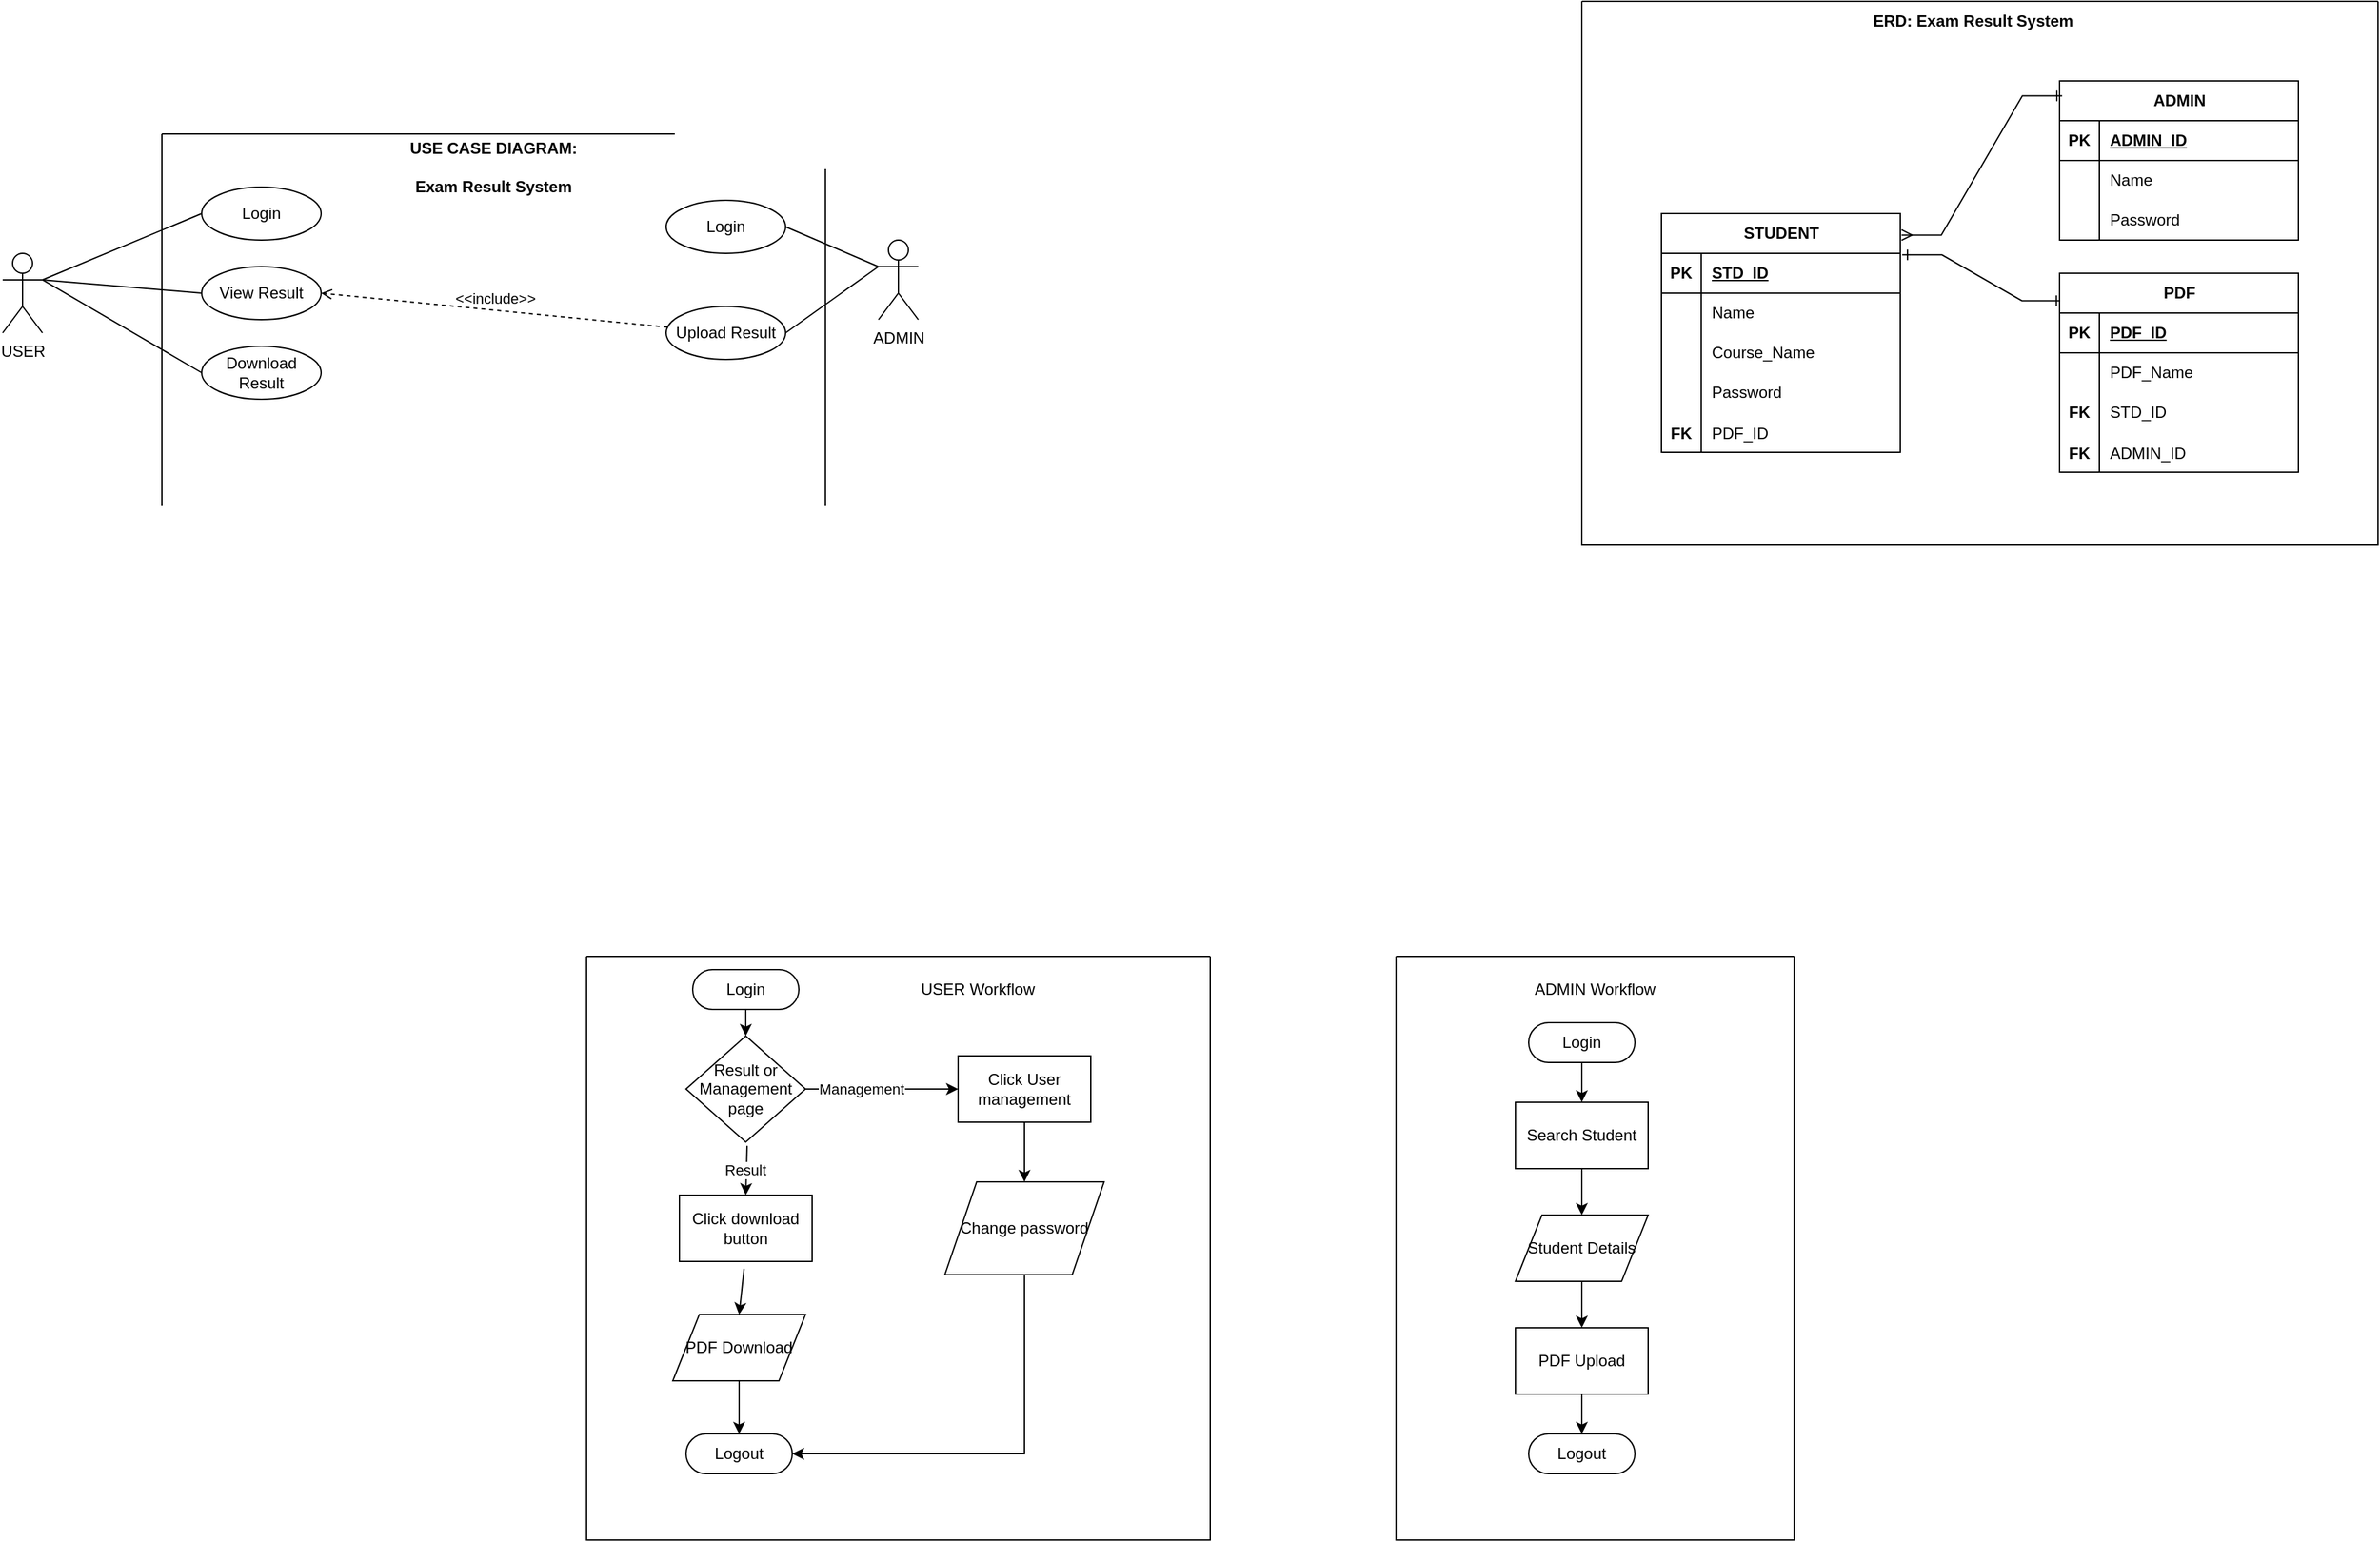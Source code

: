 <mxfile version="21.6.1" type="device">
  <diagram name="Page-1" id="sOL_2JgVbMNOfDhCaAAe">
    <mxGraphModel dx="1720" dy="828" grid="1" gridSize="10" guides="1" tooltips="1" connect="1" arrows="1" fold="1" page="1" pageScale="1" pageWidth="3300" pageHeight="4681" math="0" shadow="0">
      <root>
        <mxCell id="0" />
        <mxCell id="1" parent="0" />
        <mxCell id="tdtGNlRz05rMyrhpuSqK-1" value="" style="swimlane;startSize=0;movable=1;resizable=1;rotatable=1;deletable=1;editable=1;locked=0;connectable=1;" vertex="1" parent="1">
          <mxGeometry x="360" y="240" width="500" height="300" as="geometry" />
        </mxCell>
        <mxCell id="tdtGNlRz05rMyrhpuSqK-7" value="Login" style="ellipse;whiteSpace=wrap;html=1;movable=1;resizable=1;rotatable=1;deletable=1;editable=1;locked=0;connectable=1;" vertex="1" parent="tdtGNlRz05rMyrhpuSqK-1">
          <mxGeometry x="30" y="40" width="90" height="40" as="geometry" />
        </mxCell>
        <mxCell id="tdtGNlRz05rMyrhpuSqK-9" value="Download Result" style="ellipse;whiteSpace=wrap;html=1;movable=1;resizable=1;rotatable=1;deletable=1;editable=1;locked=0;connectable=1;" vertex="1" parent="tdtGNlRz05rMyrhpuSqK-1">
          <mxGeometry x="30" y="160" width="90" height="40" as="geometry" />
        </mxCell>
        <mxCell id="tdtGNlRz05rMyrhpuSqK-11" value="Login" style="ellipse;whiteSpace=wrap;html=1;movable=1;resizable=1;rotatable=1;deletable=1;editable=1;locked=0;connectable=1;" vertex="1" parent="tdtGNlRz05rMyrhpuSqK-1">
          <mxGeometry x="380" y="50" width="90" height="40" as="geometry" />
        </mxCell>
        <mxCell id="tdtGNlRz05rMyrhpuSqK-12" value="Upload Result" style="ellipse;whiteSpace=wrap;html=1;movable=1;resizable=1;rotatable=1;deletable=1;editable=1;locked=0;connectable=1;" vertex="1" parent="tdtGNlRz05rMyrhpuSqK-1">
          <mxGeometry x="380" y="130" width="90" height="40" as="geometry" />
        </mxCell>
        <mxCell id="tdtGNlRz05rMyrhpuSqK-17" value="&lt;b&gt;USE CASE DIAGRAM:&lt;br&gt;&lt;br&gt;Exam Result System&lt;/b&gt;" style="text;html=1;strokeColor=none;fillColor=none;align=center;verticalAlign=middle;whiteSpace=wrap;rounded=0;movable=1;resizable=1;rotatable=1;deletable=1;editable=1;locked=0;connectable=1;" vertex="1" parent="tdtGNlRz05rMyrhpuSqK-1">
          <mxGeometry x="170" y="10" width="160" height="30" as="geometry" />
        </mxCell>
        <mxCell id="tdtGNlRz05rMyrhpuSqK-18" value="&amp;lt;&amp;lt;include&amp;gt;&amp;gt;" style="html=1;verticalAlign=bottom;labelBackgroundColor=none;endArrow=open;endFill=0;dashed=1;rounded=0;entryX=1;entryY=0.5;entryDx=0;entryDy=0;movable=1;resizable=1;rotatable=1;deletable=1;editable=1;locked=0;connectable=1;" edge="1" parent="tdtGNlRz05rMyrhpuSqK-1" source="tdtGNlRz05rMyrhpuSqK-12" target="tdtGNlRz05rMyrhpuSqK-19">
          <mxGeometry width="160" relative="1" as="geometry">
            <mxPoint x="200" y="180" as="sourcePoint" />
            <mxPoint x="360" y="180" as="targetPoint" />
          </mxGeometry>
        </mxCell>
        <mxCell id="tdtGNlRz05rMyrhpuSqK-19" value="View Result" style="ellipse;whiteSpace=wrap;html=1;movable=1;resizable=1;rotatable=1;deletable=1;editable=1;locked=0;connectable=1;" vertex="1" parent="tdtGNlRz05rMyrhpuSqK-1">
          <mxGeometry x="30" y="100" width="90" height="40" as="geometry" />
        </mxCell>
        <mxCell id="tdtGNlRz05rMyrhpuSqK-3" value="USER" style="shape=umlActor;verticalLabelPosition=bottom;verticalAlign=top;html=1;outlineConnect=0;" vertex="1" parent="1">
          <mxGeometry x="240" y="330" width="30" height="60" as="geometry" />
        </mxCell>
        <mxCell id="tdtGNlRz05rMyrhpuSqK-6" value="ADMIN" style="shape=umlActor;verticalLabelPosition=bottom;verticalAlign=top;html=1;outlineConnect=0;movable=1;resizable=1;rotatable=1;deletable=1;editable=1;locked=0;connectable=1;" vertex="1" parent="1">
          <mxGeometry x="900" y="320" width="30" height="60" as="geometry" />
        </mxCell>
        <mxCell id="tdtGNlRz05rMyrhpuSqK-13" value="" style="endArrow=none;html=1;rounded=0;entryX=0;entryY=0.5;entryDx=0;entryDy=0;exitX=1;exitY=0.333;exitDx=0;exitDy=0;exitPerimeter=0;" edge="1" parent="1" source="tdtGNlRz05rMyrhpuSqK-3" target="tdtGNlRz05rMyrhpuSqK-7">
          <mxGeometry width="50" height="50" relative="1" as="geometry">
            <mxPoint x="210" y="530" as="sourcePoint" />
            <mxPoint x="260" y="480" as="targetPoint" />
          </mxGeometry>
        </mxCell>
        <mxCell id="tdtGNlRz05rMyrhpuSqK-14" value="" style="endArrow=none;html=1;rounded=0;entryX=0;entryY=0.5;entryDx=0;entryDy=0;exitX=1;exitY=0.333;exitDx=0;exitDy=0;exitPerimeter=0;" edge="1" parent="1" source="tdtGNlRz05rMyrhpuSqK-3" target="tdtGNlRz05rMyrhpuSqK-9">
          <mxGeometry width="50" height="50" relative="1" as="geometry">
            <mxPoint x="250" y="510" as="sourcePoint" />
            <mxPoint x="300" y="460" as="targetPoint" />
          </mxGeometry>
        </mxCell>
        <mxCell id="tdtGNlRz05rMyrhpuSqK-15" value="" style="endArrow=none;html=1;rounded=0;entryX=1;entryY=0.5;entryDx=0;entryDy=0;exitX=0;exitY=0.333;exitDx=0;exitDy=0;exitPerimeter=0;movable=1;resizable=1;rotatable=1;deletable=1;editable=1;locked=0;connectable=1;" edge="1" parent="1" source="tdtGNlRz05rMyrhpuSqK-6" target="tdtGNlRz05rMyrhpuSqK-11">
          <mxGeometry width="50" height="50" relative="1" as="geometry">
            <mxPoint x="940" y="530" as="sourcePoint" />
            <mxPoint x="990" y="480" as="targetPoint" />
          </mxGeometry>
        </mxCell>
        <mxCell id="tdtGNlRz05rMyrhpuSqK-16" value="" style="endArrow=none;html=1;rounded=0;entryX=1;entryY=0.5;entryDx=0;entryDy=0;exitX=0;exitY=0.333;exitDx=0;exitDy=0;exitPerimeter=0;movable=1;resizable=1;rotatable=1;deletable=1;editable=1;locked=0;connectable=1;" edge="1" parent="1" source="tdtGNlRz05rMyrhpuSqK-6" target="tdtGNlRz05rMyrhpuSqK-12">
          <mxGeometry width="50" height="50" relative="1" as="geometry">
            <mxPoint x="920" y="600" as="sourcePoint" />
            <mxPoint x="970" y="550" as="targetPoint" />
          </mxGeometry>
        </mxCell>
        <mxCell id="tdtGNlRz05rMyrhpuSqK-20" value="" style="endArrow=none;html=1;rounded=0;entryX=0;entryY=0.5;entryDx=0;entryDy=0;exitX=1;exitY=0.333;exitDx=0;exitDy=0;exitPerimeter=0;" edge="1" parent="1" source="tdtGNlRz05rMyrhpuSqK-3" target="tdtGNlRz05rMyrhpuSqK-19">
          <mxGeometry width="50" height="50" relative="1" as="geometry">
            <mxPoint x="180" y="530" as="sourcePoint" />
            <mxPoint x="230" y="480" as="targetPoint" />
          </mxGeometry>
        </mxCell>
        <mxCell id="tdtGNlRz05rMyrhpuSqK-23" value="STUDENT" style="shape=table;startSize=30;container=1;collapsible=1;childLayout=tableLayout;fixedRows=1;rowLines=0;fontStyle=1;align=center;resizeLast=1;html=1;" vertex="1" parent="1">
          <mxGeometry x="1490" y="300" width="180" height="180" as="geometry" />
        </mxCell>
        <mxCell id="tdtGNlRz05rMyrhpuSqK-24" value="" style="shape=tableRow;horizontal=0;startSize=0;swimlaneHead=0;swimlaneBody=0;fillColor=none;collapsible=0;dropTarget=0;points=[[0,0.5],[1,0.5]];portConstraint=eastwest;top=0;left=0;right=0;bottom=1;" vertex="1" parent="tdtGNlRz05rMyrhpuSqK-23">
          <mxGeometry y="30" width="180" height="30" as="geometry" />
        </mxCell>
        <mxCell id="tdtGNlRz05rMyrhpuSqK-25" value="PK" style="shape=partialRectangle;connectable=0;fillColor=none;top=0;left=0;bottom=0;right=0;fontStyle=1;overflow=hidden;whiteSpace=wrap;html=1;" vertex="1" parent="tdtGNlRz05rMyrhpuSqK-24">
          <mxGeometry width="30" height="30" as="geometry">
            <mxRectangle width="30" height="30" as="alternateBounds" />
          </mxGeometry>
        </mxCell>
        <mxCell id="tdtGNlRz05rMyrhpuSqK-26" value="STD_ID" style="shape=partialRectangle;connectable=0;fillColor=none;top=0;left=0;bottom=0;right=0;align=left;spacingLeft=6;fontStyle=5;overflow=hidden;whiteSpace=wrap;html=1;" vertex="1" parent="tdtGNlRz05rMyrhpuSqK-24">
          <mxGeometry x="30" width="150" height="30" as="geometry">
            <mxRectangle width="150" height="30" as="alternateBounds" />
          </mxGeometry>
        </mxCell>
        <mxCell id="tdtGNlRz05rMyrhpuSqK-27" value="" style="shape=tableRow;horizontal=0;startSize=0;swimlaneHead=0;swimlaneBody=0;fillColor=none;collapsible=0;dropTarget=0;points=[[0,0.5],[1,0.5]];portConstraint=eastwest;top=0;left=0;right=0;bottom=0;" vertex="1" parent="tdtGNlRz05rMyrhpuSqK-23">
          <mxGeometry y="60" width="180" height="30" as="geometry" />
        </mxCell>
        <mxCell id="tdtGNlRz05rMyrhpuSqK-28" value="" style="shape=partialRectangle;connectable=0;fillColor=none;top=0;left=0;bottom=0;right=0;editable=1;overflow=hidden;whiteSpace=wrap;html=1;" vertex="1" parent="tdtGNlRz05rMyrhpuSqK-27">
          <mxGeometry width="30" height="30" as="geometry">
            <mxRectangle width="30" height="30" as="alternateBounds" />
          </mxGeometry>
        </mxCell>
        <mxCell id="tdtGNlRz05rMyrhpuSqK-29" value="Name" style="shape=partialRectangle;connectable=0;fillColor=none;top=0;left=0;bottom=0;right=0;align=left;spacingLeft=6;overflow=hidden;whiteSpace=wrap;html=1;" vertex="1" parent="tdtGNlRz05rMyrhpuSqK-27">
          <mxGeometry x="30" width="150" height="30" as="geometry">
            <mxRectangle width="150" height="30" as="alternateBounds" />
          </mxGeometry>
        </mxCell>
        <mxCell id="tdtGNlRz05rMyrhpuSqK-30" value="" style="shape=tableRow;horizontal=0;startSize=0;swimlaneHead=0;swimlaneBody=0;fillColor=none;collapsible=0;dropTarget=0;points=[[0,0.5],[1,0.5]];portConstraint=eastwest;top=0;left=0;right=0;bottom=0;" vertex="1" parent="tdtGNlRz05rMyrhpuSqK-23">
          <mxGeometry y="90" width="180" height="30" as="geometry" />
        </mxCell>
        <mxCell id="tdtGNlRz05rMyrhpuSqK-31" value="" style="shape=partialRectangle;connectable=0;fillColor=none;top=0;left=0;bottom=0;right=0;editable=1;overflow=hidden;whiteSpace=wrap;html=1;" vertex="1" parent="tdtGNlRz05rMyrhpuSqK-30">
          <mxGeometry width="30" height="30" as="geometry">
            <mxRectangle width="30" height="30" as="alternateBounds" />
          </mxGeometry>
        </mxCell>
        <mxCell id="tdtGNlRz05rMyrhpuSqK-32" value="Course_Name" style="shape=partialRectangle;connectable=0;fillColor=none;top=0;left=0;bottom=0;right=0;align=left;spacingLeft=6;overflow=hidden;whiteSpace=wrap;html=1;" vertex="1" parent="tdtGNlRz05rMyrhpuSqK-30">
          <mxGeometry x="30" width="150" height="30" as="geometry">
            <mxRectangle width="150" height="30" as="alternateBounds" />
          </mxGeometry>
        </mxCell>
        <mxCell id="tdtGNlRz05rMyrhpuSqK-33" value="" style="shape=tableRow;horizontal=0;startSize=0;swimlaneHead=0;swimlaneBody=0;fillColor=none;collapsible=0;dropTarget=0;points=[[0,0.5],[1,0.5]];portConstraint=eastwest;top=0;left=0;right=0;bottom=0;" vertex="1" parent="tdtGNlRz05rMyrhpuSqK-23">
          <mxGeometry y="120" width="180" height="30" as="geometry" />
        </mxCell>
        <mxCell id="tdtGNlRz05rMyrhpuSqK-34" value="" style="shape=partialRectangle;connectable=0;fillColor=none;top=0;left=0;bottom=0;right=0;editable=1;overflow=hidden;whiteSpace=wrap;html=1;" vertex="1" parent="tdtGNlRz05rMyrhpuSqK-33">
          <mxGeometry width="30" height="30" as="geometry">
            <mxRectangle width="30" height="30" as="alternateBounds" />
          </mxGeometry>
        </mxCell>
        <mxCell id="tdtGNlRz05rMyrhpuSqK-35" value="Password" style="shape=partialRectangle;connectable=0;fillColor=none;top=0;left=0;bottom=0;right=0;align=left;spacingLeft=6;overflow=hidden;whiteSpace=wrap;html=1;" vertex="1" parent="tdtGNlRz05rMyrhpuSqK-33">
          <mxGeometry x="30" width="150" height="30" as="geometry">
            <mxRectangle width="150" height="30" as="alternateBounds" />
          </mxGeometry>
        </mxCell>
        <mxCell id="tdtGNlRz05rMyrhpuSqK-62" value="" style="shape=tableRow;horizontal=0;startSize=0;swimlaneHead=0;swimlaneBody=0;fillColor=none;collapsible=0;dropTarget=0;points=[[0,0.5],[1,0.5]];portConstraint=eastwest;top=0;left=0;right=0;bottom=0;" vertex="1" parent="tdtGNlRz05rMyrhpuSqK-23">
          <mxGeometry y="150" width="180" height="30" as="geometry" />
        </mxCell>
        <mxCell id="tdtGNlRz05rMyrhpuSqK-63" value="FK" style="shape=partialRectangle;connectable=0;fillColor=none;top=0;left=0;bottom=0;right=0;editable=1;overflow=hidden;fontStyle=1" vertex="1" parent="tdtGNlRz05rMyrhpuSqK-62">
          <mxGeometry width="30" height="30" as="geometry">
            <mxRectangle width="30" height="30" as="alternateBounds" />
          </mxGeometry>
        </mxCell>
        <mxCell id="tdtGNlRz05rMyrhpuSqK-64" value="PDF_ID" style="shape=partialRectangle;connectable=0;fillColor=none;top=0;left=0;bottom=0;right=0;align=left;spacingLeft=6;overflow=hidden;" vertex="1" parent="tdtGNlRz05rMyrhpuSqK-62">
          <mxGeometry x="30" width="150" height="30" as="geometry">
            <mxRectangle width="150" height="30" as="alternateBounds" />
          </mxGeometry>
        </mxCell>
        <mxCell id="tdtGNlRz05rMyrhpuSqK-36" value="ADMIN" style="shape=table;startSize=30;container=1;collapsible=1;childLayout=tableLayout;fixedRows=1;rowLines=0;fontStyle=1;align=center;resizeLast=1;html=1;" vertex="1" parent="1">
          <mxGeometry x="1790" y="200" width="180" height="120" as="geometry" />
        </mxCell>
        <mxCell id="tdtGNlRz05rMyrhpuSqK-37" value="" style="shape=tableRow;horizontal=0;startSize=0;swimlaneHead=0;swimlaneBody=0;fillColor=none;collapsible=0;dropTarget=0;points=[[0,0.5],[1,0.5]];portConstraint=eastwest;top=0;left=0;right=0;bottom=1;" vertex="1" parent="tdtGNlRz05rMyrhpuSqK-36">
          <mxGeometry y="30" width="180" height="30" as="geometry" />
        </mxCell>
        <mxCell id="tdtGNlRz05rMyrhpuSqK-38" value="PK" style="shape=partialRectangle;connectable=0;fillColor=none;top=0;left=0;bottom=0;right=0;fontStyle=1;overflow=hidden;whiteSpace=wrap;html=1;" vertex="1" parent="tdtGNlRz05rMyrhpuSqK-37">
          <mxGeometry width="30" height="30" as="geometry">
            <mxRectangle width="30" height="30" as="alternateBounds" />
          </mxGeometry>
        </mxCell>
        <mxCell id="tdtGNlRz05rMyrhpuSqK-39" value="ADMIN_ID" style="shape=partialRectangle;connectable=0;fillColor=none;top=0;left=0;bottom=0;right=0;align=left;spacingLeft=6;fontStyle=5;overflow=hidden;whiteSpace=wrap;html=1;" vertex="1" parent="tdtGNlRz05rMyrhpuSqK-37">
          <mxGeometry x="30" width="150" height="30" as="geometry">
            <mxRectangle width="150" height="30" as="alternateBounds" />
          </mxGeometry>
        </mxCell>
        <mxCell id="tdtGNlRz05rMyrhpuSqK-40" value="" style="shape=tableRow;horizontal=0;startSize=0;swimlaneHead=0;swimlaneBody=0;fillColor=none;collapsible=0;dropTarget=0;points=[[0,0.5],[1,0.5]];portConstraint=eastwest;top=0;left=0;right=0;bottom=0;" vertex="1" parent="tdtGNlRz05rMyrhpuSqK-36">
          <mxGeometry y="60" width="180" height="30" as="geometry" />
        </mxCell>
        <mxCell id="tdtGNlRz05rMyrhpuSqK-41" value="" style="shape=partialRectangle;connectable=0;fillColor=none;top=0;left=0;bottom=0;right=0;editable=1;overflow=hidden;whiteSpace=wrap;html=1;" vertex="1" parent="tdtGNlRz05rMyrhpuSqK-40">
          <mxGeometry width="30" height="30" as="geometry">
            <mxRectangle width="30" height="30" as="alternateBounds" />
          </mxGeometry>
        </mxCell>
        <mxCell id="tdtGNlRz05rMyrhpuSqK-42" value="Name" style="shape=partialRectangle;connectable=0;fillColor=none;top=0;left=0;bottom=0;right=0;align=left;spacingLeft=6;overflow=hidden;whiteSpace=wrap;html=1;" vertex="1" parent="tdtGNlRz05rMyrhpuSqK-40">
          <mxGeometry x="30" width="150" height="30" as="geometry">
            <mxRectangle width="150" height="30" as="alternateBounds" />
          </mxGeometry>
        </mxCell>
        <mxCell id="tdtGNlRz05rMyrhpuSqK-46" value="" style="shape=tableRow;horizontal=0;startSize=0;swimlaneHead=0;swimlaneBody=0;fillColor=none;collapsible=0;dropTarget=0;points=[[0,0.5],[1,0.5]];portConstraint=eastwest;top=0;left=0;right=0;bottom=0;" vertex="1" parent="tdtGNlRz05rMyrhpuSqK-36">
          <mxGeometry y="90" width="180" height="30" as="geometry" />
        </mxCell>
        <mxCell id="tdtGNlRz05rMyrhpuSqK-47" value="" style="shape=partialRectangle;connectable=0;fillColor=none;top=0;left=0;bottom=0;right=0;editable=1;overflow=hidden;whiteSpace=wrap;html=1;" vertex="1" parent="tdtGNlRz05rMyrhpuSqK-46">
          <mxGeometry width="30" height="30" as="geometry">
            <mxRectangle width="30" height="30" as="alternateBounds" />
          </mxGeometry>
        </mxCell>
        <mxCell id="tdtGNlRz05rMyrhpuSqK-48" value="Password" style="shape=partialRectangle;connectable=0;fillColor=none;top=0;left=0;bottom=0;right=0;align=left;spacingLeft=6;overflow=hidden;whiteSpace=wrap;html=1;" vertex="1" parent="tdtGNlRz05rMyrhpuSqK-46">
          <mxGeometry x="30" width="150" height="30" as="geometry">
            <mxRectangle width="150" height="30" as="alternateBounds" />
          </mxGeometry>
        </mxCell>
        <mxCell id="tdtGNlRz05rMyrhpuSqK-65" value="" style="edgeStyle=entityRelationEdgeStyle;fontSize=12;html=1;endArrow=ERone;rounded=0;startArrow=ERmany;startFill=0;endFill=0;exitX=1.005;exitY=0.09;exitDx=0;exitDy=0;exitPerimeter=0;entryX=0.011;entryY=0.094;entryDx=0;entryDy=0;entryPerimeter=0;" edge="1" parent="1" source="tdtGNlRz05rMyrhpuSqK-23" target="tdtGNlRz05rMyrhpuSqK-36">
          <mxGeometry width="100" height="100" relative="1" as="geometry">
            <mxPoint x="1710" y="450" as="sourcePoint" />
            <mxPoint x="1800" y="360" as="targetPoint" />
          </mxGeometry>
        </mxCell>
        <mxCell id="tdtGNlRz05rMyrhpuSqK-67" value="" style="edgeStyle=entityRelationEdgeStyle;fontSize=12;html=1;endArrow=ERone;rounded=0;startArrow=ERone;startFill=0;endFill=0;entryX=0.009;entryY=0.138;entryDx=0;entryDy=0;entryPerimeter=0;exitX=1.008;exitY=0.173;exitDx=0;exitDy=0;exitPerimeter=0;" edge="1" parent="1" source="tdtGNlRz05rMyrhpuSqK-23" target="tdtGNlRz05rMyrhpuSqK-49">
          <mxGeometry width="100" height="100" relative="1" as="geometry">
            <mxPoint x="1680" y="540" as="sourcePoint" />
            <mxPoint x="1780" y="440" as="targetPoint" />
          </mxGeometry>
        </mxCell>
        <mxCell id="tdtGNlRz05rMyrhpuSqK-68" value="&lt;b&gt;ERD: Exam Result System&lt;/b&gt;" style="text;html=1;strokeColor=none;fillColor=none;align=center;verticalAlign=middle;whiteSpace=wrap;rounded=0;" vertex="1" parent="1">
          <mxGeometry x="1630" y="140" width="190" height="30" as="geometry" />
        </mxCell>
        <mxCell id="tdtGNlRz05rMyrhpuSqK-69" value="" style="swimlane;startSize=0;" vertex="1" parent="1">
          <mxGeometry x="1430" y="140" width="600" height="410" as="geometry" />
        </mxCell>
        <mxCell id="tdtGNlRz05rMyrhpuSqK-49" value="PDF" style="shape=table;startSize=30;container=1;collapsible=1;childLayout=tableLayout;fixedRows=1;rowLines=0;fontStyle=1;align=center;resizeLast=1;html=1;" vertex="1" parent="tdtGNlRz05rMyrhpuSqK-69">
          <mxGeometry x="360" y="205" width="180" height="150" as="geometry" />
        </mxCell>
        <mxCell id="tdtGNlRz05rMyrhpuSqK-50" value="" style="shape=tableRow;horizontal=0;startSize=0;swimlaneHead=0;swimlaneBody=0;fillColor=none;collapsible=0;dropTarget=0;points=[[0,0.5],[1,0.5]];portConstraint=eastwest;top=0;left=0;right=0;bottom=1;" vertex="1" parent="tdtGNlRz05rMyrhpuSqK-49">
          <mxGeometry y="30" width="180" height="30" as="geometry" />
        </mxCell>
        <mxCell id="tdtGNlRz05rMyrhpuSqK-51" value="PK" style="shape=partialRectangle;connectable=0;fillColor=none;top=0;left=0;bottom=0;right=0;fontStyle=1;overflow=hidden;whiteSpace=wrap;html=1;" vertex="1" parent="tdtGNlRz05rMyrhpuSqK-50">
          <mxGeometry width="30" height="30" as="geometry">
            <mxRectangle width="30" height="30" as="alternateBounds" />
          </mxGeometry>
        </mxCell>
        <mxCell id="tdtGNlRz05rMyrhpuSqK-52" value="PDF_ID" style="shape=partialRectangle;connectable=0;fillColor=none;top=0;left=0;bottom=0;right=0;align=left;spacingLeft=6;fontStyle=5;overflow=hidden;whiteSpace=wrap;html=1;" vertex="1" parent="tdtGNlRz05rMyrhpuSqK-50">
          <mxGeometry x="30" width="150" height="30" as="geometry">
            <mxRectangle width="150" height="30" as="alternateBounds" />
          </mxGeometry>
        </mxCell>
        <mxCell id="tdtGNlRz05rMyrhpuSqK-53" value="" style="shape=tableRow;horizontal=0;startSize=0;swimlaneHead=0;swimlaneBody=0;fillColor=none;collapsible=0;dropTarget=0;points=[[0,0.5],[1,0.5]];portConstraint=eastwest;top=0;left=0;right=0;bottom=0;" vertex="1" parent="tdtGNlRz05rMyrhpuSqK-49">
          <mxGeometry y="60" width="180" height="30" as="geometry" />
        </mxCell>
        <mxCell id="tdtGNlRz05rMyrhpuSqK-54" value="" style="shape=partialRectangle;connectable=0;fillColor=none;top=0;left=0;bottom=0;right=0;editable=1;overflow=hidden;whiteSpace=wrap;html=1;" vertex="1" parent="tdtGNlRz05rMyrhpuSqK-53">
          <mxGeometry width="30" height="30" as="geometry">
            <mxRectangle width="30" height="30" as="alternateBounds" />
          </mxGeometry>
        </mxCell>
        <mxCell id="tdtGNlRz05rMyrhpuSqK-55" value="PDF_Name" style="shape=partialRectangle;connectable=0;fillColor=none;top=0;left=0;bottom=0;right=0;align=left;spacingLeft=6;overflow=hidden;whiteSpace=wrap;html=1;" vertex="1" parent="tdtGNlRz05rMyrhpuSqK-53">
          <mxGeometry x="30" width="150" height="30" as="geometry">
            <mxRectangle width="150" height="30" as="alternateBounds" />
          </mxGeometry>
        </mxCell>
        <mxCell id="tdtGNlRz05rMyrhpuSqK-56" value="" style="shape=tableRow;horizontal=0;startSize=0;swimlaneHead=0;swimlaneBody=0;fillColor=none;collapsible=0;dropTarget=0;points=[[0,0.5],[1,0.5]];portConstraint=eastwest;top=0;left=0;right=0;bottom=0;" vertex="1" parent="tdtGNlRz05rMyrhpuSqK-49">
          <mxGeometry y="90" width="180" height="30" as="geometry" />
        </mxCell>
        <mxCell id="tdtGNlRz05rMyrhpuSqK-57" value="&lt;b&gt;FK&lt;/b&gt;" style="shape=partialRectangle;connectable=0;fillColor=none;top=0;left=0;bottom=0;right=0;editable=1;overflow=hidden;whiteSpace=wrap;html=1;" vertex="1" parent="tdtGNlRz05rMyrhpuSqK-56">
          <mxGeometry width="30" height="30" as="geometry">
            <mxRectangle width="30" height="30" as="alternateBounds" />
          </mxGeometry>
        </mxCell>
        <mxCell id="tdtGNlRz05rMyrhpuSqK-58" value="STD_ID" style="shape=partialRectangle;connectable=0;fillColor=none;top=0;left=0;bottom=0;right=0;align=left;spacingLeft=6;overflow=hidden;whiteSpace=wrap;html=1;" vertex="1" parent="tdtGNlRz05rMyrhpuSqK-56">
          <mxGeometry x="30" width="150" height="30" as="geometry">
            <mxRectangle width="150" height="30" as="alternateBounds" />
          </mxGeometry>
        </mxCell>
        <mxCell id="tdtGNlRz05rMyrhpuSqK-71" value="" style="shape=tableRow;horizontal=0;startSize=0;swimlaneHead=0;swimlaneBody=0;fillColor=none;collapsible=0;dropTarget=0;points=[[0,0.5],[1,0.5]];portConstraint=eastwest;top=0;left=0;right=0;bottom=0;" vertex="1" parent="tdtGNlRz05rMyrhpuSqK-49">
          <mxGeometry y="120" width="180" height="30" as="geometry" />
        </mxCell>
        <mxCell id="tdtGNlRz05rMyrhpuSqK-72" value="FK" style="shape=partialRectangle;connectable=0;fillColor=none;top=0;left=0;bottom=0;right=0;editable=1;overflow=hidden;fontStyle=1" vertex="1" parent="tdtGNlRz05rMyrhpuSqK-71">
          <mxGeometry width="30" height="30" as="geometry">
            <mxRectangle width="30" height="30" as="alternateBounds" />
          </mxGeometry>
        </mxCell>
        <mxCell id="tdtGNlRz05rMyrhpuSqK-73" value="ADMIN_ID" style="shape=partialRectangle;connectable=0;fillColor=none;top=0;left=0;bottom=0;right=0;align=left;spacingLeft=6;overflow=hidden;" vertex="1" parent="tdtGNlRz05rMyrhpuSqK-71">
          <mxGeometry x="30" width="150" height="30" as="geometry">
            <mxRectangle width="150" height="30" as="alternateBounds" />
          </mxGeometry>
        </mxCell>
        <mxCell id="tdtGNlRz05rMyrhpuSqK-74" value="Login" style="html=1;dashed=0;whiteSpace=wrap;shape=mxgraph.dfd.start" vertex="1" parent="1">
          <mxGeometry x="760" y="870" width="80" height="30" as="geometry" />
        </mxCell>
        <mxCell id="tdtGNlRz05rMyrhpuSqK-75" value="Click download button" style="html=1;dashed=0;whiteSpace=wrap;" vertex="1" parent="1">
          <mxGeometry x="750" y="1040" width="100" height="50" as="geometry" />
        </mxCell>
        <mxCell id="tdtGNlRz05rMyrhpuSqK-76" value="PDF Download" style="shape=parallelogram;perimeter=parallelogramPerimeter;whiteSpace=wrap;html=1;dashed=0;" vertex="1" parent="1">
          <mxGeometry x="745" y="1130" width="100" height="50" as="geometry" />
        </mxCell>
        <mxCell id="tdtGNlRz05rMyrhpuSqK-77" value="Result or Management page" style="shape=rhombus;html=1;dashed=0;whiteSpace=wrap;perimeter=rhombusPerimeter;" vertex="1" parent="1">
          <mxGeometry x="755" y="920" width="90" height="80" as="geometry" />
        </mxCell>
        <mxCell id="tdtGNlRz05rMyrhpuSqK-78" value="" style="endArrow=classic;html=1;rounded=0;exitX=0.511;exitY=1.035;exitDx=0;exitDy=0;exitPerimeter=0;entryX=0.5;entryY=0;entryDx=0;entryDy=0;" edge="1" parent="1" source="tdtGNlRz05rMyrhpuSqK-77" target="tdtGNlRz05rMyrhpuSqK-75">
          <mxGeometry width="50" height="50" relative="1" as="geometry">
            <mxPoint x="840" y="1060" as="sourcePoint" />
            <mxPoint x="890" y="1010" as="targetPoint" />
          </mxGeometry>
        </mxCell>
        <mxCell id="tdtGNlRz05rMyrhpuSqK-79" value="Result&amp;nbsp;" style="edgeLabel;html=1;align=center;verticalAlign=middle;resizable=0;points=[];" vertex="1" connectable="0" parent="tdtGNlRz05rMyrhpuSqK-78">
          <mxGeometry x="-0.053" relative="1" as="geometry">
            <mxPoint as="offset" />
          </mxGeometry>
        </mxCell>
        <mxCell id="tdtGNlRz05rMyrhpuSqK-80" value="" style="endArrow=classic;html=1;rounded=0;exitX=1;exitY=0.5;exitDx=0;exitDy=0;entryX=0;entryY=0.5;entryDx=0;entryDy=0;" edge="1" parent="1" source="tdtGNlRz05rMyrhpuSqK-77" target="tdtGNlRz05rMyrhpuSqK-81">
          <mxGeometry width="50" height="50" relative="1" as="geometry">
            <mxPoint x="880" y="1020" as="sourcePoint" />
            <mxPoint x="930" y="970" as="targetPoint" />
          </mxGeometry>
        </mxCell>
        <mxCell id="tdtGNlRz05rMyrhpuSqK-82" value="Management" style="edgeLabel;html=1;align=center;verticalAlign=middle;resizable=0;points=[];" vertex="1" connectable="0" parent="tdtGNlRz05rMyrhpuSqK-80">
          <mxGeometry x="-0.27" relative="1" as="geometry">
            <mxPoint as="offset" />
          </mxGeometry>
        </mxCell>
        <mxCell id="tdtGNlRz05rMyrhpuSqK-81" value="Click User management" style="html=1;dashed=0;whiteSpace=wrap;" vertex="1" parent="1">
          <mxGeometry x="960" y="935" width="100" height="50" as="geometry" />
        </mxCell>
        <mxCell id="tdtGNlRz05rMyrhpuSqK-83" value="Change password" style="shape=parallelogram;perimeter=parallelogramPerimeter;whiteSpace=wrap;html=1;dashed=0;" vertex="1" parent="1">
          <mxGeometry x="950" y="1030" width="120" height="70" as="geometry" />
        </mxCell>
        <mxCell id="tdtGNlRz05rMyrhpuSqK-84" value="" style="endArrow=classic;html=1;rounded=0;exitX=0.5;exitY=1;exitDx=0;exitDy=0;entryX=0.5;entryY=0;entryDx=0;entryDy=0;" edge="1" parent="1" source="tdtGNlRz05rMyrhpuSqK-81" target="tdtGNlRz05rMyrhpuSqK-83">
          <mxGeometry width="50" height="50" relative="1" as="geometry">
            <mxPoint x="910" y="1070" as="sourcePoint" />
            <mxPoint x="960" y="1020" as="targetPoint" />
          </mxGeometry>
        </mxCell>
        <mxCell id="tdtGNlRz05rMyrhpuSqK-85" value="" style="endArrow=classic;html=1;rounded=0;entryX=0.5;entryY=0;entryDx=0;entryDy=0;exitX=0.487;exitY=1.111;exitDx=0;exitDy=0;exitPerimeter=0;" edge="1" parent="1" source="tdtGNlRz05rMyrhpuSqK-75" target="tdtGNlRz05rMyrhpuSqK-76">
          <mxGeometry width="50" height="50" relative="1" as="geometry">
            <mxPoint x="640" y="1170" as="sourcePoint" />
            <mxPoint x="690" y="1120" as="targetPoint" />
          </mxGeometry>
        </mxCell>
        <mxCell id="tdtGNlRz05rMyrhpuSqK-88" value="" style="swimlane;startSize=0;" vertex="1" parent="1">
          <mxGeometry x="680" y="860" width="470" height="440" as="geometry" />
        </mxCell>
        <mxCell id="tdtGNlRz05rMyrhpuSqK-89" value="Logout" style="html=1;dashed=0;whiteSpace=wrap;shape=mxgraph.dfd.start" vertex="1" parent="tdtGNlRz05rMyrhpuSqK-88">
          <mxGeometry x="75" y="360" width="80" height="30" as="geometry" />
        </mxCell>
        <mxCell id="tdtGNlRz05rMyrhpuSqK-93" value="USER Workflow" style="text;html=1;strokeColor=none;fillColor=none;align=center;verticalAlign=middle;whiteSpace=wrap;rounded=0;" vertex="1" parent="tdtGNlRz05rMyrhpuSqK-88">
          <mxGeometry x="220" y="10" width="150" height="30" as="geometry" />
        </mxCell>
        <mxCell id="tdtGNlRz05rMyrhpuSqK-90" value="" style="endArrow=classic;html=1;rounded=0;exitX=0.5;exitY=1;exitDx=0;exitDy=0;entryX=0.5;entryY=0.5;entryDx=0;entryDy=-15;entryPerimeter=0;" edge="1" parent="1" source="tdtGNlRz05rMyrhpuSqK-76" target="tdtGNlRz05rMyrhpuSqK-89">
          <mxGeometry width="50" height="50" relative="1" as="geometry">
            <mxPoint x="890" y="1250" as="sourcePoint" />
            <mxPoint x="940" y="1200" as="targetPoint" />
          </mxGeometry>
        </mxCell>
        <mxCell id="tdtGNlRz05rMyrhpuSqK-91" value="" style="endArrow=classic;html=1;rounded=0;exitX=0.5;exitY=1;exitDx=0;exitDy=0;entryX=1;entryY=0.5;entryDx=0;entryDy=0;entryPerimeter=0;" edge="1" parent="1" source="tdtGNlRz05rMyrhpuSqK-83" target="tdtGNlRz05rMyrhpuSqK-89">
          <mxGeometry width="50" height="50" relative="1" as="geometry">
            <mxPoint x="940" y="1210" as="sourcePoint" />
            <mxPoint x="990" y="1160" as="targetPoint" />
            <Array as="points">
              <mxPoint x="1010" y="1235" />
            </Array>
          </mxGeometry>
        </mxCell>
        <mxCell id="tdtGNlRz05rMyrhpuSqK-92" value="" style="endArrow=classic;html=1;rounded=0;entryX=0.5;entryY=0;entryDx=0;entryDy=0;exitX=0.5;exitY=0.5;exitDx=0;exitDy=15;exitPerimeter=0;" edge="1" parent="1" source="tdtGNlRz05rMyrhpuSqK-74" target="tdtGNlRz05rMyrhpuSqK-77">
          <mxGeometry width="50" height="50" relative="1" as="geometry">
            <mxPoint x="570" y="950" as="sourcePoint" />
            <mxPoint x="620" y="900" as="targetPoint" />
          </mxGeometry>
        </mxCell>
        <mxCell id="tdtGNlRz05rMyrhpuSqK-124" value="" style="swimlane;startSize=0;movable=1;resizable=1;rotatable=1;deletable=1;editable=1;locked=0;connectable=1;" vertex="1" parent="1">
          <mxGeometry x="1290" y="860" width="300" height="440" as="geometry" />
        </mxCell>
        <mxCell id="tdtGNlRz05rMyrhpuSqK-126" value="ADMIN Workflow" style="text;html=1;strokeColor=none;fillColor=none;align=center;verticalAlign=middle;whiteSpace=wrap;rounded=0;" vertex="1" parent="tdtGNlRz05rMyrhpuSqK-124">
          <mxGeometry x="75" y="10" width="150" height="30" as="geometry" />
        </mxCell>
        <mxCell id="tdtGNlRz05rMyrhpuSqK-134" style="edgeStyle=orthogonalEdgeStyle;rounded=0;orthogonalLoop=1;jettySize=auto;html=1;entryX=0.5;entryY=0;entryDx=0;entryDy=0;" edge="1" parent="tdtGNlRz05rMyrhpuSqK-124" source="tdtGNlRz05rMyrhpuSqK-113" target="tdtGNlRz05rMyrhpuSqK-114">
          <mxGeometry relative="1" as="geometry" />
        </mxCell>
        <mxCell id="tdtGNlRz05rMyrhpuSqK-113" value="Search Student" style="html=1;dashed=0;whiteSpace=wrap;" vertex="1" parent="tdtGNlRz05rMyrhpuSqK-124">
          <mxGeometry x="90" y="110" width="100" height="50" as="geometry" />
        </mxCell>
        <mxCell id="tdtGNlRz05rMyrhpuSqK-133" style="edgeStyle=orthogonalEdgeStyle;rounded=0;orthogonalLoop=1;jettySize=auto;html=1;entryX=0.5;entryY=0;entryDx=0;entryDy=0;" edge="1" parent="tdtGNlRz05rMyrhpuSqK-124" source="tdtGNlRz05rMyrhpuSqK-112" target="tdtGNlRz05rMyrhpuSqK-113">
          <mxGeometry relative="1" as="geometry" />
        </mxCell>
        <mxCell id="tdtGNlRz05rMyrhpuSqK-112" value="Login" style="html=1;dashed=0;whiteSpace=wrap;shape=mxgraph.dfd.start" vertex="1" parent="tdtGNlRz05rMyrhpuSqK-124">
          <mxGeometry x="100" y="50" width="80" height="30" as="geometry" />
        </mxCell>
        <mxCell id="tdtGNlRz05rMyrhpuSqK-135" style="edgeStyle=orthogonalEdgeStyle;rounded=0;orthogonalLoop=1;jettySize=auto;html=1;" edge="1" parent="tdtGNlRz05rMyrhpuSqK-124" source="tdtGNlRz05rMyrhpuSqK-114" target="tdtGNlRz05rMyrhpuSqK-130">
          <mxGeometry relative="1" as="geometry" />
        </mxCell>
        <mxCell id="tdtGNlRz05rMyrhpuSqK-114" value="Student Details" style="shape=parallelogram;perimeter=parallelogramPerimeter;whiteSpace=wrap;html=1;dashed=0;" vertex="1" parent="tdtGNlRz05rMyrhpuSqK-124">
          <mxGeometry x="90" y="195" width="100" height="50" as="geometry" />
        </mxCell>
        <mxCell id="tdtGNlRz05rMyrhpuSqK-136" style="edgeStyle=orthogonalEdgeStyle;rounded=0;orthogonalLoop=1;jettySize=auto;html=1;entryX=0.5;entryY=0.5;entryDx=0;entryDy=-15;entryPerimeter=0;" edge="1" parent="tdtGNlRz05rMyrhpuSqK-124" source="tdtGNlRz05rMyrhpuSqK-130" target="tdtGNlRz05rMyrhpuSqK-131">
          <mxGeometry relative="1" as="geometry" />
        </mxCell>
        <mxCell id="tdtGNlRz05rMyrhpuSqK-130" value="PDF Upload" style="html=1;dashed=0;whiteSpace=wrap;" vertex="1" parent="tdtGNlRz05rMyrhpuSqK-124">
          <mxGeometry x="90" y="280" width="100" height="50" as="geometry" />
        </mxCell>
        <mxCell id="tdtGNlRz05rMyrhpuSqK-131" value="Logout" style="html=1;dashed=0;whiteSpace=wrap;shape=mxgraph.dfd.start" vertex="1" parent="tdtGNlRz05rMyrhpuSqK-124">
          <mxGeometry x="100" y="360" width="80" height="30" as="geometry" />
        </mxCell>
      </root>
    </mxGraphModel>
  </diagram>
</mxfile>
